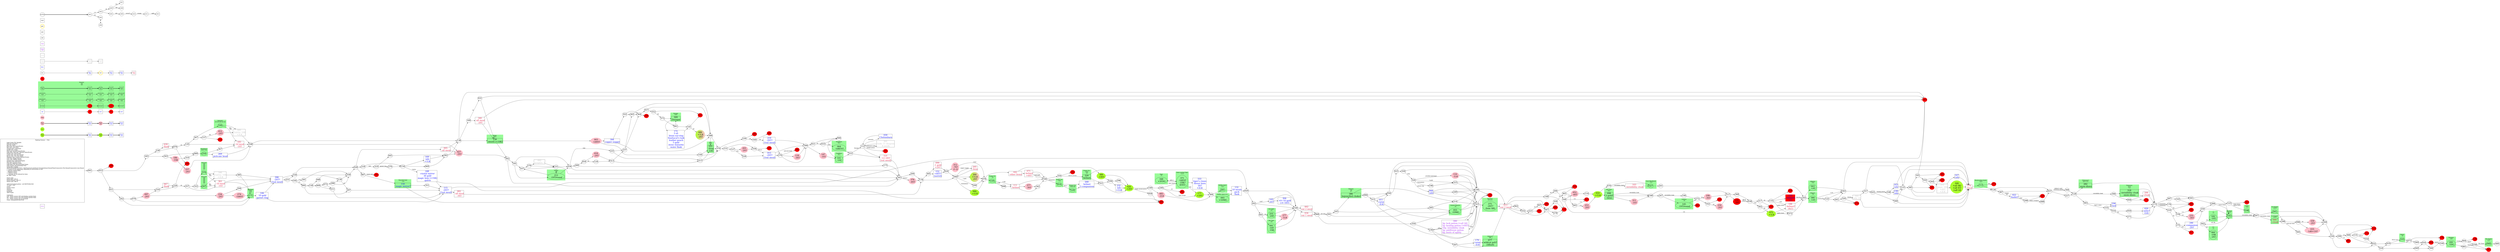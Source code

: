 digraph {
	// graph defaults
	rankdir=LR
	mclimit=50
	nodesep=.3 // changes horizontal separation of nodes
	ranksep=.4 // changes vertical separation of nodes
	node [height=.7
		width=.7
		shape=ellipse
		margin=0]
	edge[weight=5]
	stylesheet="../style.css"
	
	subgraph ShopMenu {
		node [fontcolor = "purple" shape = "rect" margin = 0.1]
		menu
	}

	// a box for a graph label
	// note that you can override the defaults set above
	title [label = "Fighting Fantasy --: Title\n\n \
		Light Green Fill: Benefits\l \
		Pink Fill: Penalties\l \
		Red Fill: Death\l \
		Blue Text: Key Items/Events\l \
		Red Text: Lost Items\l \
		Orange Text: Codewords\l \
		Purple Text: Shops\l \
		Blue Line: Forced Items/Events\l \
		Light Blue Text/Line: Optional Items/Events\l \
		Purple Line: Dice Events\l \
		Green Line: Stat Test Passed\l \
		Brown Line: Stat Test Failed\l \
		Magenta Line: Combat Related Events\l \
		Grey Text: Riddle Answer\l \
		Grey Line: Hidden Option\l \
		Orange Line: Codewords/Spells\l \
		Red Line: Possible Error\l \
		Gold Fill: Required Nodes\l \
		Light Blue Fill: Recommended Nodes\l \
		Gold Outline: Recommended Path\l \
		Green Box: Combat\l \
		SK/ST/LK/AT/AR/TM/CW/CL: Skill/Stamina/Luck/Attack Strength/Attack Round/Time/Consecutive Win Round/Consecutive Lose Round\l \
		?: Chance of this happening, depending on instructions in text\l \
		*: Special Combat Rules\l \
		-: Negative Status\l \
		+: Positive Status\l \
		^: Damage can be reduced by items\l \
		@: Take 2 items\l\l \
		Starts with:\l \
		Initial Skill: 1d6+6\l \
		Initial Stamina: 2d6+12\l \
		Initial Luck: 1d6+6\l\l \
		skill/stamina/luck potion: +all SK/ST/LK&1ILK\l \
		10 meal: +4ST\l \
		sword\l \
		leather armor\l \
		lantern\l \
		tinderbox\l \
		backpack\l \
		2d6+6 gold\l\l \
		Comments:\l \
		039-: Meals restore 3ST until finding another flask\l \
		067-: Meals restore 3ST until finding another flask\l \
		227-: Meals restore 3ST at mountain\l \
		Order: item/gold/AT/SK/ST/LK\l \
		"
		shape = "box"
		margin = 0.1]
		
	subgraph Boost {
		node [style = "filled" color = "greenyellow"]
		boo1 [label = "\N\n text"]
		boo3 [label = "\N\n text"]
		010 [label = "\N\n +1LK"]
		026 [label = "\N\n +2ST"]
		066 [label = "\N\n +1LK"]
		075 [label = "\N\n +1LK"]
		086 [color = "greenyellow:pink" label = "\N\n +1LK\n -2ST"]
		177 [label = "\N\n +2ST"]
		266 [color = "greenyellow:pink" label = "\N\n +1LK\n -2ST"]
		308 [label = "\N\n +all SK/\n +all ST/\n +all LK"]
		389 [label = "\N\n +4ST"]
		bstt
	}

	subgraph Damage {
		node [style = "filled" color = "pink"]
		dam1 [label = "\N\n text"]
		dam3 [label = "\N\n text"]
		003 [label = "\N\n -1d6ST"]
		012 [label = "\N\n -2ST"]
		018 [label = "\N\n -2ST"]
		027 [label = "\N\n -2ST"]
		035 [label = "\N\n -1d6+1ST"]
		052 [label = "\N\n -4ST"]
		083 [label = "\N\n -2LK"]
		097 [label = "\N\n -2ST"]
		110 [label = "\N\n -1LK"]
		118 [label = "\N\n -3ST"]
		147 [label = "\N\n -1ST"]
		186 [label = "\N\n -1SK"]
		199 [label = "\N\n -3ST"]
		203 [label = "\N\n -2ST"]
		233 [label = "\N\n -3ST"]
		234 [label = "\N\n -2ST"]
		253 [label = "\N\n -2ST"]
		259 [label = "\N\n -2ST"]
		274 [label = "\N\n -1d6ST"]
		277 [label = "\N\n -1LK"]
		311 [label = "\N\n -1ST"]
		312 [label = "\N\n -?ST\n (1-2)"]
		337 [label = "\N\n -2ST"]
		339 [label = "\N\n -2ST"]
		376 [label = "\N\n -6ST"]
		377 [label = "\N\n -3ST"]
		ddgg
	}
	
	subgraph Death {
		node [style = "filled" color = "red"]
		ddt
		ddt2
		monddt
		monddt2
		017
		059
		063
		065
		074
		075
		090
		102
		109
		116
		119
		134
		136
		139
		146
		153
		159 [fontcolor = "blue" shape = "rect" label = "\N\n -helmet?\n (2)"]
		163
		170
		174
		185
		187
		191
		192
		197
		209
		216
		229
		235 [label = "\N\n -2ST"]
		252
		260
		262
		263
		273
		280
		288
		292
		317
		324
		328
		329
		331
		347
		349
		360
		363
		381
		ddtt
	}

	subgraph Key_Item {
		node [fontcolor = "blue" shape = "rect"]
		key1 [label = "\N\n info" tooltip = "info text"]
		key2 [label = "\N\n text"]
		key3 [label = "\N\n text"]
		key4 [fontcolor = "crimson" label = "\N\n -text"]
		boo2 [class = "bst" label = "\N\n text"]
		boo4 [class = "bst" label = "\N\n text"]
		boo5 [class = "bst" label = "\N\n text"]
		dam2 [class = "ddg" label = "\N\n text"]
		dam4 [class = "ddg" label = "\N\n text"]
		dam5 [class = "ddg" label = "\N\n text"]
		opt
		opt2 [class = "bst"]
		opt3 [class = "bst"]
		002 [fontcolor = "crimson" label = "\N\n eat 2 meal"]
		005 [fontcolor = "crimson" label = "\N\n -all meal"]
		011 [class = "ddg" label = "\N\n curse\n -2LK"]
		013 [fontcolor = "crimson" label = "\N\n eat 2 meal"]
		015 [class = "ddg" label = "\N\n -2ST?\n (!eat meal)"]
		022 [label = "\N\n Vashti?"]
		029 [label = "\N\n untie?\n (LK)"]
		030 [label = "\N\n Cholumbara"]
		034 [fontcolor = "crimson" label = "\N\n eat 1 meal"]
		039 [fontcolor = "crimson" label = "\N\n -flask"]
		042 [fontcolor = "crimson" label = "\N\n -other items"]
		044 [label = "\N\n info" tooltip = "juja riddle"]
		067 [fontcolor = "crimson" label = "\N\n -flask"]
		071 [class = "bst" fontcolor = "crimson" label = "\N\n -helmet\n +4ST"]
		082 [class = "ddg" fontcolor = "crimson" label = "\N\n -all meal\n -3ST"]
		099 [class = "bst" fontcolor = "crimson" label = "\N\n -1 gold\n +2ST"]
		103 [fontcolor = "crimson" label = "\N\n -invisibility cloak"]
		105 [label = "\N\n ant?"]
		106 [label = "\N\n 10 gold\n garnet ring"]
		111 [fontcolor = "crimson" label = "\N\n -helmet"]
		115 [class = "ddg" label = "\N\n -2ST?\n (!eat meal)"]
		121 [class = "bst" fontcolor = "crimson" label = "\N\n +2~4ST\n (eat meal)"]
		132 [label = "\N\n 10 meals\n pack\n flask"]
		150 [label = "\N\n magic mirror?"]
		152 [class = "bst" label = "\N\n +4ST?\n (sorrel)"]
		167 [label = "\N\n info" tooltip = "3 doors pick wooden"]
		169 [class = "bst" label = "\N\n info\n +1LK" tooltip = "holding 2 objects between oaks"]
		172 [label = "\N\n 3 of:\n brass ear-ring\n Snattacat's tusk\n leather pouch\n 5 gold\n stone statuette\n water flask"]
		179 [class = "ddg" label = "\N\n curse\n -2LK"]
		183 [class = "ddg" fontcolor = "crimson" label = "\N\n -1d meal\n -1ST"]
		188 [fontcolor = "crimson" label = "\N\n -helmet?\n (4x1)"]
		194 [label = "\N\n tied"]
		205 [fontcolor = "crimson" label = "\N\n -item"]
		219 [class = "ddg" label = "\N\n -2ST?\n (!eat meal)"]
		232 [class = "bst" label = "\N\n info\n +1LK" tooltip = "sceptre and orb"]
		238 [label = "\N\n info" tooltip = "3 doors pick wooden"]
		244 [fontcolor = "crimson" label = "\N\n -cloak"]
		246 [class = "ddg" label = "\N\n -companion\n -2ST"]
		248 [class = "bst" label = "\N\n crystal mirror\n 30 gold\n magic bow (+1SK)\n -galrin"]
		268 [label = "\N\n helmet\n 3 companions"]
		269 [label = "\N\n rope"]
		269 [label = "\N\n pick-axe head"]
		304 [class = "ddg" label = "\N\n +0~10 gold\n (-0~5ST)"]
		333 [class = "bst" label = "\N\n tiger's claws\n Hever horn\n 3ST\n +2LK"]
		340 [class = "ddg" fontcolor = "crimson" label = "\N\n -all meal\n -2ST"]
		353 [label = "\N\n info" tooltip = "always pick middle way"]
		361 [class = "ddg" fontcolor = "crimson" label = "\N\n -1d meal\n -1ST"]
		374 [fontcolor = "crimson" label = "\N\n -meal"]
		394 [label = "\N\n copper nugget"]
		398 [class = "ddg" label = "\N\n -2ST?\n (!eat meal)"]
		kkyy
	}
	
	subgraph Key_Word {
		node [fontcolor = "grey" shape = "rect"]
		wrd1 [label = "\N\n text"]
		wrd2 [label = "\N\n text"]
		wrd3 [label = "\N\n text"]
		085 [class = "bst" label = "\N\n Galrin: 100\n +2LK"]
		092 [label = "\N\n sceptre: 1"]
		161 [label = "\N\n orb: 21"]
		215 [class = "bst" label = "\N\n page: 208\n +4ST\n +2LK"]
		301 [label = "\N\n tusk: 11 dragons\n 8 seeds"]
		346 [class = "bst" label = "\N\n Galrin: 100\n +2LK"]
		wrdd
	}
	
	subgraph Shop {
		node [fontcolor = "purple" shape = "rect"]
		shop1 [label = "\N\n text"]
		080 [label = "\N\n 3g: luck potion (+all LK)\l 5g: healing potion (+6ST)\l 10g: invisibility cloak\l 5g: antifreeze potion\l 6g: boots of agility\l"]
		shpp
	}
	
	subgraph Combat {
		style = "filled" color = "palegreen"
		subgraph cluster_00 {
			label = "Monster\n 0/0\n 0/0"
			mon1 [label = "\N\n text"]
			mon2 [shape = "rect" class = "kky" label = "\N\n text"]
			mon3 [label = "\N\n text"]
			mon4 [shape = "rect" class = "kky" label = "\N\n text"]
			mon5 [shape = "rect" class = "kky" label = "\N\n text"]
			monboo1 [class = "bst" label = "\N\n text"]
			monboo2 [shape = "rect" class = "bst kky" label = "\N\n text"]
			monboo3 [class = "bst" label = "\N\n text"]
			monboo4 [shape = "rect" class = "bst kky" label = "\N\n text"]
			monboo5 [shape = "rect" class = "bst kky" label = "\N\n text"]
			mondam1 [class = "ddg" label = "\N\n text"]
			mondam2 [shape = "rect" class = "ddg kky" label = "\N\n text"]
			mondam3 [class = "ddg" label = "\N\n text"]
			mondam4 [shape = "rect" class = "ddg kky" label = "\N\n text"]
			mondam5 [shape = "rect" class = "ddg kky" label = "\N\n text"]
			monopt [shape = "rect" class = "bst kky"]
			monddt
			monopt2 [shape = "rect" class = "bst kky"]
			monddt2
			monopt3 [shape = "rect" class = "bst kky"]
		}

		subgraph cluster_01 {
			label = "Pygmy Orc\n 7/10"
			014
		}
		
		subgraph cluster_02 {
			label = "The Traitor\n 8/10"
			040
		}
		
		subgraph cluster_03 {
			label = "Spit Viper\n 4/4"
			041 [class = "ddg" label = "\N\n -5AT\n -1SK"]
		}
		
		subgraph cluster_04 {
			label = "Alligator\n 7/10"
			043 [label = "\N\n -1AT"]
		}
		
		subgraph cluster_05 {
			label = "Ice Dragon*\n 10/10"
			046 [shape = "rect" fontcolor = "crimson" label = "\N\n -cloak"]
		}
		
		subgraph cluster_06 {
			label = "Shadow Monster\n 7/6"
			055 [label = "\N\n -1DMG"]
		}
		
		subgraph cluster_07 {
			label = "???\n ?/?"
			060 [class = "ddg" label = "\N\n -1SK\n -2ST"]
		}
		
		subgraph cluster_08 {
			label = "Nandibear\n 9/11"
			064 [label = "\N\n -1d6EST"]
		}
		
		subgraph cluster_09 {
			label = "Wildcat*\n 6/8"
			077 [shape = "rect" label = "\N\n wildcat pelt?\n (AR&le;4)"]
		}
		
		subgraph cluster_10 {
			label = "Hellfire Spirit 9/12"
			093 [label = "\N\n +1DMG"]
		}
		
		subgraph cluster_11 {
			label = "Hill Giant\n 9/11"
			098 [shape = "rect" label = "\N\n 3 gold?\n (win)"]
		}
		
		subgraph cluster_12 {
			label = "Nandibear\n 9/11"
			101 [label = "\N\n -1AT"]
		}
		
		subgraph cluster_13 {
			label = "Bloodsucking Spider\n 6/14"
			113
		}
		
		subgraph cluster_14 {
			label = "Pygmy Orc\n 7/8"
			120
		}
		
		subgraph cluster_15 {
			label = "Pygmy Orc\n 6/10 5/8"
			129
		}
		
		subgraph cluster_16 {
			label = "Ice Hulk\n 6/12"
			142
		}
		
		subgraph cluster_17 {
			label = "Chimera\n 7/6"
			145 [class = "ddg" label = "\N\n -1ST/round"]
		}
		
		subgraph cluster_18 {
			label = "Wood Elf Chief\n 7/10"
			150
		}
		
		subgraph cluster_19 {
			label = "Wight\n 9/12"
			156 [shape = "rect" label = "\N\n sword (+1SK)"]
		}
		
		subgraph cluster_20 {
			label = "Spriggan\n 6/8\n 7/8"
			171
		}
		
		subgraph cluster_21 {
			label = "?\n ?/?"
			182 [class = "ddg" label = "\N\n -1ST"]
		}
		
		subgraph cluster_22 {
			label = "Chion\n 7/13"
			198
		}
		
		subgraph cluster_23 {
			label = "Tentacle*\n 6/6\n 6/6\n 6/6\n 6/6\n 6/6"
			207
		}
		
		subgraph cluster_24 {
			label = "Vermin\n 5/6"
			212 [class = "ddg" label = "\N\n -1ST/round"]
		}
		
		subgraph cluster_25 {
			label = "Pygmy Orc\n 6/10\n 5/8"
			220 [shape = "rect" label = "\N\n helmet"]
		}
		
		subgraph cluster_26 {
			label = "Ice Dragon\n 10/14"
			241
		}
		
		subgraph cluster_27 {
			label = "Blackheart\n 6/10 7/10"
			254
		}
		
		subgraph cluster_28 {
			label = "Spit Viper\n 4/4"
			255 [label = "\N\n -2AT"]
		}
		
		subgraph cluster_29 {
			label = "Hellfire Spirit\n 9/12"
			281
		}
		
		subgraph cluster_30 {
			label = "Tribesman*\n 8/10 7/12"
			282 [shape = "rect" class = "kky" label = "\N\n snow-shoes"]
		}
		
		subgraph cluster_31 {
			label = "Morgana\n 11/6"
			295 [label = "\N\n -1DG"]
		}
		
		subgraph cluster_32 {
			label = "Doragar\n 9/10"
			309 [shape = "rect" class = "kky"label = "\N\n Doragar"]
		}
		
		subgraph cluster_33 {
			label = "Tribesman\n 8/10\n 7/12"
			318 [shape = "rect" class = "kky" label = "\N\n -invisibility cloak\n snow-shoes"]
		}
		
		subgraph cluster_34 {
			label = "Bats\n 5/12"
			325 [shape = "rect" class = "loss" label = "\N\n -item\n -1AT"]
		}
		
		subgraph cluster_35 {
			label = "Giant Bloodhawk\n 7/12"
			327
		}
		
		subgraph cluster_36 {
			label = "Tentacle*\n 6/6 6/6 6/6 6/6 6/6"
			330
		}
		
		subgraph cluster_37 {
			label = "Hands\n 7/8"
			335
		}
		
		subgraph cluster_38 {
			label = "Tiger\n ?/?"
			348 [label = "\N\n +2EDG"]
		}
		
		subgraph cluster_39 {
			label = "Saber-toothed Tiger\n 11/12"
			371 [label = "\N\n -1dEST\n -1SK?\n (EST)"]
		}
		
		subgraph cluster_40 {
			label = "Mordida*\n 5/8 5/10"
			375 [class = "ddg" label = "\N\n -2ST?\n (lose AR)"]
		}
		
		subgraph cluster_41 {
			label = "Tentacle\n 6/6\n 6/6\n 6/6\n 6/6\n 6/6"
			379
		}
		
		subgraph cluster_42 {
			label = "Alligator\n 7/8"
			380 [label = "\N\n -1AT"]
		}
		
		subgraph cluster_43 {
			label = "Skeleton\n 5/8\n 5/7"
			386 [shape = "rect" class = "kky" label = "\N\n bejewelled choker"]
		}
		
		cbtt
	}

	subgraph Optional {
		node [shape = "rect" class = "opt kky"]
		opt [class = "opt kky"]
		monopt [class = "opt kky"]
		opt2 [class = "opt kky"]
		monopt2 [class = "opt kky"]
		opt3 [class = "opt kky"]
		monopt3 [class = "opt kky"]
		optt
	}
	
	subgraph Path {
		node [class = "path" penwidth = 3 color = "gold"]
		txt2
		key2 [class = "path"]
		wrd2 [class = "path"]
		key3
		wrd3
		boo3 [class = "path"]
		boo4 [class = "path bst"]
		boo5
		dam3 [class = "path"]
		dam4 [class = "path ddg"]
		dam5
		monboo3 [class = "path bst"]
		monboo4 [class = "path bst kky"]
		monboo5
		mondam3 [class = "path ddg"]
		mondam4 [class = "path ddg kky"]
		mondam5
		mon3 [class = "path"]
		mon4 [class = "path kky"]
		ddt2 [class = "path"]
		opt3 [class = "path opt kky"]
		monddt2 [class = "path"]
		monopt3 [class = "path opt kky"]
		pptt
	}
	
	subgraph Required {
		node [shape = "rect" class = "req kky"]
		key3 [class = "req kky"]
		wrd3 [class = "req kky"]
		boo5 [class = "req kky"]
		dam5 [class = "req kky"]
		monboo5 [class = "req kky"]
		mondam5 [class = "req kky"]
		mon5 [class = "req kky"]
		400 [class = "req" shape = "octagon"]
	}
	
	subgraph Required2 {
		node [shape = "rect" class = "req2 kky"]
		req2 [class = "req2 kky"]
	}
	
	mon1 -> mon2 -> mon3 -> mon4 -> mon5 [penwidth = 3]
	boo1 -> boo2 -> boo3 -> boo4 -> boo5 [penwidth = 3]
	dam1 -> dam2 -> dam3 -> dam4 -> dam5 [penwidth = 3]
	txt1 -> key1 -> txt2 -> key2 -> key3 -> key4
	wrd1 -> wrd2 -> wrd3
	opt -> ddt -> opt2 -> ddt2 -> opt3
	monboo1 -> monboo2 -> monboo3 -> monboo4 -> monboo5
	mondam1 -> mondam2 -> mondam3 -> mondam4 -> mondam5
	monopt -> monddt -> monopt2 -> monddt2 -> monopt3

	myTitle -> z001 [penwidth = 3]
	z001 -> z002 [class = "dice" label = "1-3"]
	z001 -> z003 [class = "dice" label = "4-6"]
	z002 -> z004 [class = "pass" label = "LK"]
	z002 -> z005 [class = "fail"]
	z003 -> z006 [dir = "both"]
	z004 -> z007 [class = "req" label = "req"]
	z004 -> z008 [class = "opt" label = "-opt"]
	z005 -> z009 [class = "info" label = "info"]
	z009 -> z010 [class = "err" label = "error(?)"]
	z010 -> z011 [class = "cbt" label = "escape"]
	z011 -> z012 [class = "skl" label = "spell"]
	{
		rank = same
		z003
		z006
	}

	title -> 001
	001 -> 053
	002 -> 068
	003 -> 394
	003 -> 144
	004 -> 258 [class = "req" label = "Vashti"]
	004 -> 136
	005 -> 027
	005 -> 138
	006 -> 101
	007 -> 288
	007 -> 047
	008 -> 111
	009 -> 211
	009 -> 073
	010 -> 098
	010 -> 070
	011 -> 056
	011 -> 323
	012 -> 085
	013 -> 148
	013 -> 047
	013 -> 332
	013 -> 062
	013 -> 221
	014 -> 268
	014 -> 129 [class = "cbt" label = "AR>5"]
	015 -> 399
	015 -> 276
	016 -> 059
	016 -> 306
	017
	018 -> 313
	019 -> 335 [class = "req" label = "Hever horn"]
	019 -> 072
	020 -> 140
	020 -> 202
	021 -> 316
	021 -> 242
	022 -> 208 [class = "pwd" label = "page"]
	022 -> 329
	023 -> 164
	023 -> 336
	024 -> 312
	024 -> 396
	025 -> 338 [class = "opt" label = "-healing potion"]
	025 -> 300
	026 -> 058 [class = "req" label = "magic crystal mirror"]
	026 -> 149
	027 -> 362
	028 -> 218
	028 -> 005
	028 -> 087
	029 -> 173
	030 -> 112
	031 -> 263
	031 -> 156
	032 -> 019
	032 -> 224
	033 -> 064 [class = "pass" label = "SK-1"]
	033 -> 006 [class = "fail"]
	034 -> 068
	035 -> 204
	036 -> 343
	036 -> 289
	036 -> 225 [class = "opt" label = "rope"]
	037 -> 344 [class = "req" label = "wildcat's pelt/\n antifreeze potion"]
	037 -> 227
	038 -> 302 [class = "opt" label = "-rope"]
	038 -> 217
	039 -> 076
	040 -> 400
	041 -> 277
	041 -> 140
	042 -> 071
	042 -> 389
	043 -> 393
	044 -> 336
	044 -> 323
	044 -> 249
	045 -> 382
	046 -> 204
	046 -> 298
	047 -> 090
	047 -> 278
	047 -> 134
	047 -> 359
	048 -> 358
	049 -> 306
	049 -> 016
	050 -> 029
	051 -> 033 [class = "pass" label = "LK"]
	051 -> 006 [class = "fail"]
	052 -> 114
	053 -> 109
	053 -> 245
	053 -> 021
	054 -> 124 [class = "pass" label = "LK"]
	054 -> 018 [class = "fail"]
	055 -> 323
	055 -> 336
	056 -> 023
	056 -> 336
	057 -> 352
	057 -> 388
	058 -> 209
	059 -> 100 [class = "pwd" label = "Galrin"]
	060 -> 142
	061 -> 309
	061 -> 141
	062 -> 332
	063
	064 -> 222
	065
	066 -> 078
	067 -> 226
	068 -> 291 [class = "req" label = "ant trail"]
	068 -> 350
	069 -> 382
	070 -> 103 [class = "opt" label = "invisibility cloak"]
	070 -> 327
	071 -> 166
	071 -> 137
	072 -> 369
	072 -> 170
	073 -> 211
	073 -> 286
	074
	075 -> 372 [class = "req" label = "agility boots"]
	075 -> 188
	076 -> 135 [class = "pass" label = "LK"]
	076 -> 280 [class = "fail"]
	077 -> 013
	078 -> 042
	078 -> 120
	079 -> 171
	079 -> 097
	080 -> 236
	080 -> 323
	080 -> 336
	081 -> 258 [class = "req" label = "Vashti"]
	081 -> 347
	082 -> 178
	083 -> 384
	084 -> 315
	084 -> 056
	085 -> 108
	086 -> 388
	087 -> 192 [class = "req" label = "hands tied"]
	087 -> 150
	088 -> 037
	089 -> 254
	090
	091 -> 255 [class = "pass" label = "LK"]
	091 -> 041 [class = "fail"]
	092 -> 231
	093 -> 132
	094 -> 244 [class = "dice" label = "1-3"]
	094 -> 174 [class = "dice" label = "4-6"]
	095 -> 297
	095 -> 158
	096 -> 339 [class = "pass" label = "LK"]
	096 -> 035 [class = "fail"]
	097 -> 316
	097 -> 234
	098 -> 180 [class = "opt" label = "-invisibility cloak"]
	098 -> 311
	098 -> 180
	099 -> 024
	100 -> 295
	101 -> 222
	102
	103 -> 327
	104 -> 197 [class = "fail"]
	104 -> 015 [class = "pass" label = "ST&ge;12"]
	105 -> 304
	105 -> 140
	106 -> 115
	106 -> 398
	107 -> 231
	107 -> 279
	108 -> 027
	108 -> 138
	109
	110 -> 336
	110 -> 323
	111 -> 166
	111 -> 377
	111 -> 342
	112 -> 301 [class = "req" label = "snattacat's tusk"]
	112 -> 331 [class = "req" label = "leather pouch"]
	112 -> 030 [class = "req" label = "statuette"]
	112 -> 121
	113 -> 273 [class = "cbt" label = "flee"]
	113 -> 126
	114 -> 010
	115 -> 263
	115 -> 082
	116
	117 -> 235
	117 -> 368
	118 -> 399
	119
	120 -> 008 [class = "cbt" label = ">2AR"]
	120 -> 111 [class = "cbt" label = ">2AR"]
	121 -> 343
	122 -> 261
	122 -> 393
	123 -> 198 [class = "req" label = "snow-shoes/\n agility boots"]
	123 -> 363
	124 -> 313
	125 -> 374
	125 -> 345
	126 -> 387
	126 -> 037
	127 -> 203 [class = "fail"]
	127 -> 228 [class = "pass" label = "SK-1"]
	128 -> 390 [class = "opt" label = "-invisibility cloak"]
	128 -> 383
	128 -> 282
	129 -> 268
	130 -> 297 [class = "pass" label = "LK"]
	130 -> 358 [class = "fail"]
	131 -> 153 [class = "fail"]
	131 -> 354 [class = "pass" label = "ST&ge;11"]
	132 -> 020
	133 -> 372 [class = "req" label = "agility boots"]
	133 -> 188 [class = "req" label = "rope"]
	133 -> 159
	133 -> 324
	134
	135 -> 183
	135 -> 307
	136
	137 -> 166
	138 -> 156
	138 -> 263
	138 -> 189
	139
	140 -> 002
	140 -> 034
	141 -> 086 [class = "pass" label = "LK"]
	141 -> 163 [class = "fail"]
	142 -> 267 [class = "opt" label = "-invisibility cloak"]
	142 -> 392 [class = "cbt" label = "win AR"]
	142 -> 267
	143 -> 360
	143 -> 341
	144 -> 325
	144 -> 370
	145 -> 063
	145 -> 272
	146
	147 -> 101
	148 -> 134 [class = "fail"]
	148 -> 206 [class = "pass" label = "SK"]
	149 -> 240
	149 -> 083
	150 -> 209
	150 -> 351
	151 -> 127
	151 -> 104
	152 -> 024
	153
	154 -> 248 [class = "opt" label = "-Galrin"]
	154 -> 169
	154 -> 069
	155 -> 314
	155 -> 194
	156 -> 362
	156 -> 003
	157 -> 216 [class = "fail"]
	157 -> 012 [class = "pass" label = "SK"]
	158 -> 009
	158 -> 048
	159 -> 293 [class = "dice" label = "3x(2-6)"]
	160 -> 219 [class = "pass" label = "LK"]
	160 -> 349 [class = "fail"]
	161 -> 357
	161 -> 374
	162 -> 259 [class = "pass" label = "LK"]
	162 -> 139 [class = "fail"]
	163
	164 -> 326 [class = "opt" label = "-item"]
	164 -> 336
	165 -> 381
	165 -> 263
	165 -> 193
	166 -> 014 [class = "req" label = "companion"]
	166 -> 356
	167 -> 374
	168 -> 052 [class = "dice" label = "1-2"]
	168 -> 017 [class = "dice" label = "3-4"]
	168 -> 116 [class = "dice" label = "5-6"]
	169 -> 382
	170
	171 -> 106
	172 -> 141
	173 -> 287
	173 -> 210 [class = "req" label = "1 companion"]
	173 -> 176 [class = "req" label = "2 companion"]
	174
	175 -> 343
	176 -> 378 [class = "pass" label = "LK"]
	176 -> 360 [class = "fail"]
	177 -> 384
	178 -> 305
	178 -> 396
	179 -> 077
	180 -> 247
	180 -> 117
	181 -> 036
	181 -> 212
	181 -> 107
	182 -> 142
	183 -> 108
	184 -> 296
	184 -> 232
	185
	186 -> 337
	186 -> 310
	187
	188 -> 293
	189 -> 031 [class = "pass" label = "LK"]
	189 -> 340 [class = "fail"]
	190 -> 272
	191
	192
	193 -> 229
	193 -> 264
	193 -> 187
	194 -> 173
	195 -> 391 [class = "dice" label = "1-4"]
	195 -> 095 [class = "dice" label = "5-6"]
	196 -> 223
	197
	198 -> 267
	199 -> 117
	200 -> 178
	201 -> 293
	202 -> 105 [class = "req" label = "+ant?"]
	202 -> 091
	202 -> 140
	203 -> 104
	204 -> 256
	205 -> 396
	206 -> 102
	206 -> 168
	207 -> 361 [class = "cbt" label = "flee\n -2ST"]
	207 -> 346
	208 -> 088 [class = "pwd" label = "seeds x dragons"]
	208 -> 329
	209
	210 -> 275 [class = "pass" label = "LK"]
	210 -> 360 [class = "fail"]
	211 -> 115
	212 -> 036
	212 -> 107
	212 -> 343
	213 -> 325
	213 -> 370
	214 -> 323
	214 -> 336
	215 -> 308
	215 -> 167
	216
	217 -> 133 [class = "pass" label = "LK"]
	217 -> 116 [class = "fail"]
	218 -> 319 [class = "req" label = "tied"]
	218 -> 154
	219 -> 399
	219 -> 276
	220 -> 321
	220 -> 020
	221 -> 007 [class = "pass" label = "LK"]
	221 -> 191 [class = "fail"]
	222 -> 112 [class = "req" label = "Dorager"]
	222 -> 121
	223 -> 336
	223 -> 323
	224 -> 049
	224 -> 019
	225 -> 237
	225 -> 213
	226 -> 257 [class = "pass" label = "LK"]
	226 -> 280 [class = "fail"]
	227 -> 128
	228 -> 015
	229
	230 -> 039
	230 -> 076
	231 -> 036
	231 -> 212
	231 -> 343
	232 -> 026
	233 -> 250
	234 -> 274
	234 -> 294
	235 -> 038 [class = "pass" label = "SK&ge;8\n ST&ge;12"]
	236 -> 080 [class = "opt" label = "gold"]
	236 -> 397
	236 -> 185
	237 -> 283
	237 -> 364
	238 -> 125
	238 -> 374
	239 -> 160 [class = "pass" label = "LK"]
	239 -> 260 [class = "fail"]
	240 -> 177 [class = "pass" label = "tiger escape"]
	240 -> 371 [class = "pass" label = "tiger found"]
	240 -> 262 [class = "dice" label = "C9"]
	241 -> 204
	241 -> 298
	242 -> 079
	242 -> 171
	243 -> 386
	243 -> 285
	244 -> 173
	245 -> 230
	245 -> 303
	246 -> 250
	247 -> 190 [class = "opt" label = "-invisibility cloak"]
	247 -> 145
	248 -> 209
	248 -> 115
	249 -> 336
	249 -> 323
	250 -> 284
	250 -> 142
	251 -> 334
	251 -> 195
	252
	253 -> 010
	254 -> 269
	254 -> 367
	255 -> 277
	255 -> 140
	256 -> 032
	256 -> 119
	256 -> 290
	257 -> 361
	257 -> 322
	258 -> 040 [class = "pwd" label = "Ifor Tynin"]
	258 -> 347
	259 -> 117
	260
	261 -> 320
	261 -> 074
	261 -> 393
	262
	263
	264 -> 229
	264 -> 381
	264 -> 215
	265 -> 017 [class = "dice" label = "1-4"]
	265 -> 253 [class = "dice" label = "5-6"]
	266 -> 078
	267 -> 046 [class = "opt" label = "-invisibility cloak"]
	267 -> 241
	268 -> 321
	269 -> 108
	270 -> 154
	271 -> 173
	272 -> 199 [class = "pass" label = "LK"]
	272 -> 162 [class = "fail"]
	273
	274 -> 171
	275 -> 317 [class = "req" label = "tied"]
	275 -> 246
	276 -> 118
	276 -> 292 [class = "opt" label = "-pick-axe head"]
	276 -> 399
	277 -> 140
	278 -> 134
	279 -> 231
	279 -> 092
	280
	281 -> 132
	282 -> 173
	283 -> 364
	283 -> 388
	284 -> 142 [class = "opt" label = "!snow-shoes"]
	284 -> 123
	285 -> 055
	285 -> 214
	286 -> 130
	286 -> 358
	287 -> 143
	287 -> 341
	288
	289 -> 175
	289 -> 054
	290 -> 065 [class = "dice" label = "1-4"]
	290 -> 366 [class = "dice" label = "5-6"]
	291 -> 055
	291 -> 243
	292
	293 -> 043
	293 -> 380
	294 -> 398
	295 -> 004 [class = "req" label = "cursed"]
	295 -> 081
	296 -> 026
	297 -> 115
	298 -> 395 [class = "req" label = "pick-axe head"]
	298 -> 096
	299 -> 078
	300 -> 125
	300 -> 374
	301 -> 112
	302 -> 116 [class = "fail"]
	302 -> 075 [class = "pass" label = "SK"]
	303 -> 089
	303 -> 186
	304 -> 140
	305 -> 099
	305 -> 152
	306 -> 170
	307 -> 157
	307 -> 330
	308 -> 374
	309 -> 172
	310 -> 089
	311 -> 180
	312 -> 078 [class = "dice" label = "5-6x3"]
	313 -> 237
	313 -> 213
	314 -> 271 [class = "pass" label = "LK"]
	314 -> 050 [class = "fail"]
	315 -> 011
	315 -> 056
	315 -> 323
	316 -> 067
	316 -> 226
	317
	318 -> 173
	319 -> 270 [class = "req" label = "garnet ring"]
	319 -> 045
	320 -> 161 [class = "req" label = "helmet"]
	320 -> 074
	321 -> 184
	321 -> 026
	322 -> 379
	322 -> 207
	323 -> 080 [class = "opt" label = "gold"]
	323 -> 375
	323 -> 185
	324
	325 -> 370
	326 -> 223 [class = "req" label = "3 gold"]
	326 -> 110 [class = "req" label = "jewelled neck-band"]
	326 -> 044 [class = "req" label = "garnet ring"]
	326 -> 196 [class = "req" label = "Cholumbara"]
	327 -> 201
	328
	329
	330 -> 183 [class = "cbt" label = "flee\n -2ST"]
	330 -> 085
	331
	332 -> 047
	332 -> 221
	333 -> 384
	334 -> 130
	334 -> 028
	335 -> 072
	336 -> 080 [class = "opt" label = "gold"]
	336 -> 013
	336 -> 185
	337 -> 108
	338 -> 353
	338 -> 238
	339 -> 204
	340 -> 263
	340 -> 156
	341 -> 284
	341 -> 142
	342 -> 166
	343 -> 376 [class = "req" label = "meal&le;2"]
	343 -> 200
	344 -> 128
	345 -> 374
	345 -> 187
	345 -> 229
	345 -> 165
	346 -> 385
	347
	348 -> 371
	349
	350 -> 236
	350 -> 055
	351 -> 115
	352 -> 373 [class = "pass" label = "LK"]
	352 -> 163 [class = "fail"]
	353 -> 125
	353 -> 374
	354 -> 119
	354 -> 032
	355 -> 283
	355 -> 364
	356 -> 220 [class = "opt" label = "bow & arrows"]
	356 -> 252
	357 -> 025
	357 -> 125
	358 -> 028
	359 -> 134 [class = "fail"]
	359 -> 365 [class = "pass" label = "SK"]
	360
	361 -> 398
	361 -> 171
	362 -> 181
	362 -> 343
	363
	364 -> 328
	364 -> 057
	365 -> 102
	365 -> 265
	366 -> 131
	366 -> 119
	366 -> 032
	367 -> 183
	368 -> 038
	369 -> 016
	370 -> 239
	370 -> 151
	371 -> 348 [class = "cbt" label = "AR>4"]
	371 -> 333
	371 -> 177 [class = "cbt" label = "flee"]
	372 -> 293
	373 -> 061
	373 -> 309
	374 -> 113
	374 -> 126
	375 -> 013
	376 -> 178
	377 -> 342
	378 -> 146 [class = "dice" label = "1-3"]
	378 -> 233 [class = "dice" label = "4-6"]
	379 -> 361 [class = "cbt" label = "flee\n -2ST"]
	379 -> 346
	380 -> 393 [class = "dice" label = "4-10"]
	380 -> 122 [class = "dice" label = "2,3,11,12"]
	381
	382 -> 027
	382 -> 138
	383 -> 155 [class = "req" label = "tiger's claws"]
	383 -> 194
	384 -> 093
	384 -> 281
	385 -> 398
	385 -> 171
	386 -> 084
	386 -> 214
	387 -> 022 [class = "pwd" label = "scepter\n orb"]
	387 -> 037
	388 -> 325
	388 -> 370
	389 -> 026
	389 -> 184
	390 -> 094
	390 -> 318
	391 -> 358
	392 -> 182 [class = "pass" label = "LK"]
	392 -> 060 [class = "pass" label = "fail"]
	393 -> 357
	393 -> 374
	394 -> 355
	394 -> 388
	395 -> 256
	396 -> 299 [class = "req" label = "2 gold"]
	396 -> 066 [class = "req" label = "Cholumbara"]
	396 -> 205 [class = "req" label = "copper nugget"]
	396 -> 266
	397 -> 179
	397 -> 077
	398 -> 334
	398 -> 251
	399 -> 051
	399 -> 147
	400

	001 [fontsize=25]
	002 [fontsize=25]
	003 [fontsize=25]
	004 [fontsize=25]
	005 [fontsize=25]
	006 [fontsize=25]
	007 [fontsize=25]
	008 [fontsize=25]
	009 [fontsize=25]
	010 [fontsize=25]
	011 [fontsize=25]
	012 [fontsize=25]
	013 [fontsize=25]
	014 [fontsize=25]
	015 [fontsize=25]
	016 [fontsize=25]
	017 [fontsize=25]
	018 [fontsize=25]
	019 [fontsize=25]
	020 [fontsize=25]
	021 [fontsize=25]
	022 [fontsize=25]
	023 [fontsize=25]
	024 [fontsize=25]
	025 [fontsize=25]
	026 [fontsize=25]
	027 [fontsize=25]
	028 [fontsize=25]
	029 [fontsize=25]
	030 [fontsize=25]
	031 [fontsize=25]
	032 [fontsize=25]
	033 [fontsize=25]
	034 [fontsize=25]
	035 [fontsize=25]
	036 [fontsize=25]
	037 [fontsize=25]
	038 [fontsize=25]
	039 [fontsize=25]
	040 [fontsize=25]
	041 [fontsize=25]
	042 [fontsize=25]
	043 [fontsize=25]
	044 [fontsize=25]
	045 [fontsize=25]
	046 [fontsize=25]
	047 [fontsize=25]
	048 [fontsize=25]
	049 [fontsize=25]
	050 [fontsize=25]
	051 [fontsize=25]
	052 [fontsize=25]
	053 [fontsize=25]
	054 [fontsize=25]
	055 [fontsize=25]
	056 [fontsize=25]
	057 [fontsize=25]
	058 [fontsize=25]
	059 [fontsize=25]
	060 [fontsize=25]
	061 [fontsize=25]
	062 [fontsize=25]
	063 [fontsize=25]
	064 [fontsize=25]
	065 [fontsize=25]
	066 [fontsize=25]
	067 [fontsize=25]
	068 [fontsize=25]
	069 [fontsize=25]
	070 [fontsize=25]
	071 [fontsize=25]
	072 [fontsize=25]
	073 [fontsize=25]
	074 [fontsize=25]
	075 [fontsize=25]
	076 [fontsize=25]
	077 [fontsize=25]
	078 [fontsize=25]
	079 [fontsize=25]
	080 [fontsize=25]
	081 [fontsize=25]
	082 [fontsize=25]
	083 [fontsize=25]
	084 [fontsize=25]
	085 [fontsize=25]
	086 [fontsize=25]
	087 [fontsize=25]
	088 [fontsize=25]
	089 [fontsize=25]
	090 [fontsize=25]
	091 [fontsize=25]
	092 [fontsize=25]
	093 [fontsize=25]
	094 [fontsize=25]
	095 [fontsize=25]
	096 [fontsize=25]
	097 [fontsize=25]
	098 [fontsize=25]
	099 [fontsize=25]
	100 [fontsize=25]
	101 [fontsize=25]
	102 [fontsize=25]
	103 [fontsize=25]
	104 [fontsize=25]
	105 [fontsize=25]
	106 [fontsize=25]
	107 [fontsize=25]
	108 [fontsize=25]
	109 [fontsize=25]
	110 [fontsize=25]
	111 [fontsize=25]
	112 [fontsize=25]
	113 [fontsize=25]
	114 [fontsize=25]
	115 [fontsize=25]
	116 [fontsize=25]
	117 [fontsize=25]
	118 [fontsize=25]
	119 [fontsize=25]
	120 [fontsize=25]
	121 [fontsize=25]
	122 [fontsize=25]
	123 [fontsize=25]
	124 [fontsize=25]
	125 [fontsize=25]
	126 [fontsize=25]
	127 [fontsize=25]
	128 [fontsize=25]
	129 [fontsize=25]
	130 [fontsize=25]
	131 [fontsize=25]
	132 [fontsize=25]
	133 [fontsize=25]
	134 [fontsize=25]
	135 [fontsize=25]
	136 [fontsize=25]
	137 [fontsize=25]
	138 [fontsize=25]
	139 [fontsize=25]
	140 [fontsize=25]
	141 [fontsize=25]
	142 [fontsize=25]
	143 [fontsize=25]
	144 [fontsize=25]
	145 [fontsize=25]
	146 [fontsize=25]
	147 [fontsize=25]
	148 [fontsize=25]
	149 [fontsize=25]
	150 [fontsize=25]
	151 [fontsize=25]
	152 [fontsize=25]
	153 [fontsize=25]
	154 [fontsize=25]
	155 [fontsize=25]
	156 [fontsize=25]
	157 [fontsize=25]
	158 [fontsize=25]
	159 [fontsize=25]
	160 [fontsize=25]
	161 [fontsize=25]
	162 [fontsize=25]
	163 [fontsize=25]
	164 [fontsize=25]
	165 [fontsize=25]
	166 [fontsize=25]
	167 [fontsize=25]
	168 [fontsize=25]
	169 [fontsize=25]
	170 [fontsize=25]
	171 [fontsize=25]
	172 [fontsize=25]
	173 [fontsize=25]
	174 [fontsize=25]
	175 [fontsize=25]
	176 [fontsize=25]
	177 [fontsize=25]
	178 [fontsize=25]
	179 [fontsize=25]
	180 [fontsize=25]
	181 [fontsize=25]
	182 [fontsize=25]
	183 [fontsize=25]
	184 [fontsize=25]
	185 [fontsize=25]
	186 [fontsize=25]
	187 [fontsize=25]
	188 [fontsize=25]
	189 [fontsize=25]
	190 [fontsize=25]
	191 [fontsize=25]
	192 [fontsize=25]
	193 [fontsize=25]
	194 [fontsize=25]
	195 [fontsize=25]
	196 [fontsize=25]
	197 [fontsize=25]
	198 [fontsize=25]
	199 [fontsize=25]
	200 [fontsize=25]
	201 [fontsize=25]
	202 [fontsize=25]
	203 [fontsize=25]
	204 [fontsize=25]
	205 [fontsize=25]
	206 [fontsize=25]
	207 [fontsize=25]
	208 [fontsize=25]
	209 [fontsize=25]
	210 [fontsize=25]
	211 [fontsize=25]
	212 [fontsize=25]
	213 [fontsize=25]
	214 [fontsize=25]
	215 [fontsize=25]
	216 [fontsize=25]
	217 [fontsize=25]
	218 [fontsize=25]
	219 [fontsize=25]
	220 [fontsize=25]
	221 [fontsize=25]
	222 [fontsize=25]
	223 [fontsize=25]
	224 [fontsize=25]
	225 [fontsize=25]
	226 [fontsize=25]
	227 [fontsize=25]
	228 [fontsize=25]
	229 [fontsize=25]
	230 [fontsize=25]
	231 [fontsize=25]
	232 [fontsize=25]
	233 [fontsize=25]
	234 [fontsize=25]
	235 [fontsize=25]
	236 [fontsize=25]
	237 [fontsize=25]
	238 [fontsize=25]
	239 [fontsize=25]
	240 [fontsize=25]
	241 [fontsize=25]
	242 [fontsize=25]
	243 [fontsize=25]
	244 [fontsize=25]
	245 [fontsize=25]
	246 [fontsize=25]
	247 [fontsize=25]
	248 [fontsize=25]
	249 [fontsize=25]
	250 [fontsize=25]
	251 [fontsize=25]
	252 [fontsize=25]
	253 [fontsize=25]
	254 [fontsize=25]
	255 [fontsize=25]
	256 [fontsize=25]
	257 [fontsize=25]
	258 [fontsize=25]
	259 [fontsize=25]
	260 [fontsize=25]
	261 [fontsize=25]
	262 [fontsize=25]
	263 [fontsize=25]
	264 [fontsize=25]
	265 [fontsize=25]
	266 [fontsize=25]
	267 [fontsize=25]
	268 [fontsize=25]
	269 [fontsize=25]
	270 [fontsize=25]
	271 [fontsize=25]
	272 [fontsize=25]
	273 [fontsize=25]
	274 [fontsize=25]
	275 [fontsize=25]
	276 [fontsize=25]
	277 [fontsize=25]
	278 [fontsize=25]
	279 [fontsize=25]
	280 [fontsize=25]
	281 [fontsize=25]
	282 [fontsize=25]
	283 [fontsize=25]
	284 [fontsize=25]
	285 [fontsize=25]
	286 [fontsize=25]
	287 [fontsize=25]
	288 [fontsize=25]
	289 [fontsize=25]
	290 [fontsize=25]
	291 [fontsize=25]
	292 [fontsize=25]
	293 [fontsize=25]
	294 [fontsize=25]
	295 [fontsize=25]
	296 [fontsize=25]
	297 [fontsize=25]
	298 [fontsize=25]
	299 [fontsize=25]
	300 [fontsize=25]
	301 [fontsize=25]
	302 [fontsize=25]
	303 [fontsize=25]
	304 [fontsize=25]
	305 [fontsize=25]
	306 [fontsize=25]
	307 [fontsize=25]
	308 [fontsize=25]
	309 [fontsize=25]
	310 [fontsize=25]
	311 [fontsize=25]
	312 [fontsize=25]
	313 [fontsize=25]
	314 [fontsize=25]
	315 [fontsize=25]
	316 [fontsize=25]
	317 [fontsize=25]
	318 [fontsize=25]
	319 [fontsize=25]
	320 [fontsize=25]
	321 [fontsize=25]
	322 [fontsize=25]
	323 [fontsize=25]
	324 [fontsize=25]
	325 [fontsize=25]
	326 [fontsize=25]
	327 [fontsize=25]
	328 [fontsize=25]
	329 [fontsize=25]
	330 [fontsize=25]
	331 [fontsize=25]
	332 [fontsize=25]
	333 [fontsize=25]
	334 [fontsize=25]
	335 [fontsize=25]
	336 [fontsize=25]
	337 [fontsize=25]
	338 [fontsize=25]
	339 [fontsize=25]
	340 [fontsize=25]
	341 [fontsize=25]
	342 [fontsize=25]
	343 [fontsize=25]
	344 [fontsize=25]
	345 [fontsize=25]
	346 [fontsize=25]
	347 [fontsize=25]
	348 [fontsize=25]
	349 [fontsize=25]
	350 [fontsize=25]
	351 [fontsize=25]
	352 [fontsize=25]
	353 [fontsize=25]
	354 [fontsize=25]
	355 [fontsize=25]
	356 [fontsize=25]
	357 [fontsize=25]
	358 [fontsize=25]
	359 [fontsize=25]
	360 [fontsize=25]
	361 [fontsize=25]
	362 [fontsize=25]
	363 [fontsize=25]
	364 [fontsize=25]
	365 [fontsize=25]
	366 [fontsize=25]
	367 [fontsize=25]
	368 [fontsize=25]
	369 [fontsize=25]
	370 [fontsize=25]
	371 [fontsize=25]
	372 [fontsize=25]
	373 [fontsize=25]
	374 [fontsize=25]
	375 [fontsize=25]
	376 [fontsize=25]
	377 [fontsize=25]
	378 [fontsize=25]
	379 [fontsize=25]
	380 [fontsize=25]
	381 [fontsize=25]
	382 [fontsize=25]
	383 [fontsize=25]
	384 [fontsize=25]
	385 [fontsize=25]
	386 [fontsize=25]
	387 [fontsize=25]
	388 [fontsize=25]
	389 [fontsize=25]
	390 [fontsize=25]
	391 [fontsize=25]
	392 [fontsize=25]
	393 [fontsize=25]
	394 [fontsize=25]
	395 [fontsize=25]
	396 [fontsize=25]
	397 [fontsize=25]
	398 [fontsize=25]
	399 [fontsize=25]
	400 [fontsize=25]
}
